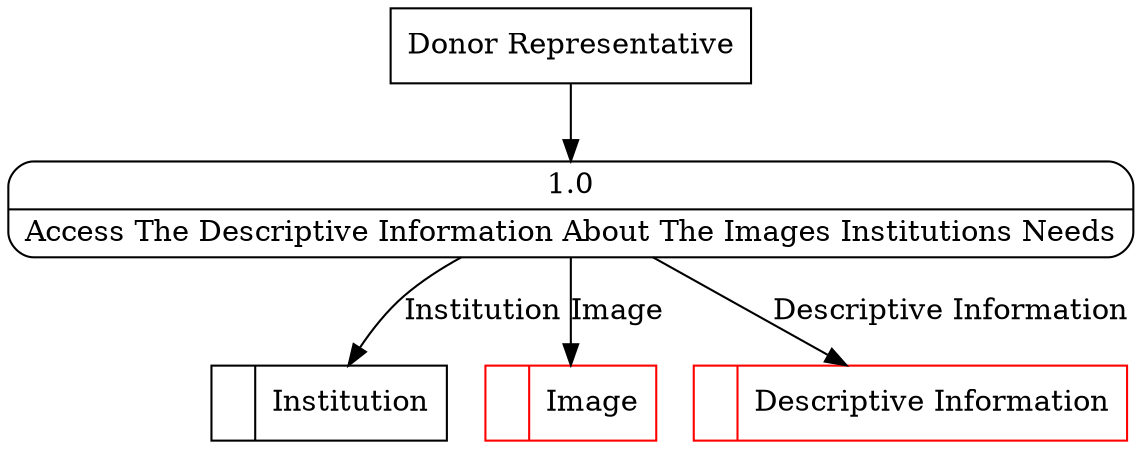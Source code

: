 digraph dfd2{ 
node[shape=record]
200 [label="<f0>  |<f1> Institution " ];
201 [label="<f0>  |<f1> Image " color=red];
202 [label="<f0>  |<f1> Descriptive Information " color=red];
203 [label="Donor Representative" shape=box];
204 [label="{<f0> 1.0|<f1> Access The Descriptive Information About The Images Institutions Needs }" shape=Mrecord];
203 -> 204
204 -> 202 [label="Descriptive Information"]
204 -> 201 [label="Image"]
204 -> 200 [label="Institution"]
}